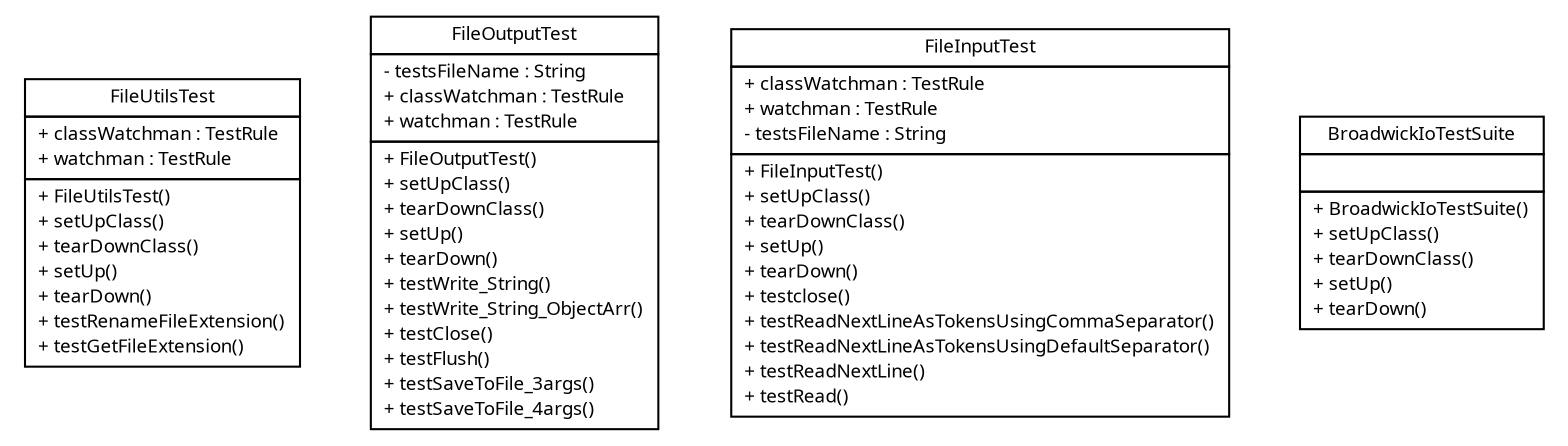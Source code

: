 #!/usr/local/bin/dot
#
# Class diagram 
# Generated by UMLGraph version R5_6 (http://www.umlgraph.org/)
#

digraph G {
	edge [fontname="Trebuchet MS",fontsize=10,labelfontname="Trebuchet MS",labelfontsize=10];
	node [fontname="Trebuchet MS",fontsize=10,shape=plaintext];
	nodesep=0.25;
	ranksep=0.5;
	// broadwick.io.FileUtilsTest
	c165 [label=<<table title="broadwick.io.FileUtilsTest" border="0" cellborder="1" cellspacing="0" cellpadding="2" port="p" href="./FileUtilsTest.html">
		<tr><td><table border="0" cellspacing="0" cellpadding="1">
<tr><td align="center" balign="center"><font face="Trebuchet MS"> FileUtilsTest </font></td></tr>
		</table></td></tr>
		<tr><td><table border="0" cellspacing="0" cellpadding="1">
<tr><td align="left" balign="left"> + classWatchman : TestRule </td></tr>
<tr><td align="left" balign="left"> + watchman : TestRule </td></tr>
		</table></td></tr>
		<tr><td><table border="0" cellspacing="0" cellpadding="1">
<tr><td align="left" balign="left"> + FileUtilsTest() </td></tr>
<tr><td align="left" balign="left"> + setUpClass() </td></tr>
<tr><td align="left" balign="left"> + tearDownClass() </td></tr>
<tr><td align="left" balign="left"> + setUp() </td></tr>
<tr><td align="left" balign="left"> + tearDown() </td></tr>
<tr><td align="left" balign="left"> + testRenameFileExtension() </td></tr>
<tr><td align="left" balign="left"> + testGetFileExtension() </td></tr>
		</table></td></tr>
		</table>>, URL="./FileUtilsTest.html", fontname="Trebuchet MS", fontcolor="black", fontsize=9.0];
	// broadwick.io.FileOutputTest
	c166 [label=<<table title="broadwick.io.FileOutputTest" border="0" cellborder="1" cellspacing="0" cellpadding="2" port="p" href="./FileOutputTest.html">
		<tr><td><table border="0" cellspacing="0" cellpadding="1">
<tr><td align="center" balign="center"><font face="Trebuchet MS"> FileOutputTest </font></td></tr>
		</table></td></tr>
		<tr><td><table border="0" cellspacing="0" cellpadding="1">
<tr><td align="left" balign="left"> - testsFileName : String </td></tr>
<tr><td align="left" balign="left"> + classWatchman : TestRule </td></tr>
<tr><td align="left" balign="left"> + watchman : TestRule </td></tr>
		</table></td></tr>
		<tr><td><table border="0" cellspacing="0" cellpadding="1">
<tr><td align="left" balign="left"> + FileOutputTest() </td></tr>
<tr><td align="left" balign="left"> + setUpClass() </td></tr>
<tr><td align="left" balign="left"> + tearDownClass() </td></tr>
<tr><td align="left" balign="left"> + setUp() </td></tr>
<tr><td align="left" balign="left"> + tearDown() </td></tr>
<tr><td align="left" balign="left"> + testWrite_String() </td></tr>
<tr><td align="left" balign="left"> + testWrite_String_ObjectArr() </td></tr>
<tr><td align="left" balign="left"> + testClose() </td></tr>
<tr><td align="left" balign="left"> + testFlush() </td></tr>
<tr><td align="left" balign="left"> + testSaveToFile_3args() </td></tr>
<tr><td align="left" balign="left"> + testSaveToFile_4args() </td></tr>
		</table></td></tr>
		</table>>, URL="./FileOutputTest.html", fontname="Trebuchet MS", fontcolor="black", fontsize=9.0];
	// broadwick.io.FileInputTest
	c167 [label=<<table title="broadwick.io.FileInputTest" border="0" cellborder="1" cellspacing="0" cellpadding="2" port="p" href="./FileInputTest.html">
		<tr><td><table border="0" cellspacing="0" cellpadding="1">
<tr><td align="center" balign="center"><font face="Trebuchet MS"> FileInputTest </font></td></tr>
		</table></td></tr>
		<tr><td><table border="0" cellspacing="0" cellpadding="1">
<tr><td align="left" balign="left"> + classWatchman : TestRule </td></tr>
<tr><td align="left" balign="left"> + watchman : TestRule </td></tr>
<tr><td align="left" balign="left"> - testsFileName : String </td></tr>
		</table></td></tr>
		<tr><td><table border="0" cellspacing="0" cellpadding="1">
<tr><td align="left" balign="left"> + FileInputTest() </td></tr>
<tr><td align="left" balign="left"> + setUpClass() </td></tr>
<tr><td align="left" balign="left"> + tearDownClass() </td></tr>
<tr><td align="left" balign="left"> + setUp() </td></tr>
<tr><td align="left" balign="left"> + tearDown() </td></tr>
<tr><td align="left" balign="left"> + testclose() </td></tr>
<tr><td align="left" balign="left"> + testReadNextLineAsTokensUsingCommaSeparator() </td></tr>
<tr><td align="left" balign="left"> + testReadNextLineAsTokensUsingDefaultSeparator() </td></tr>
<tr><td align="left" balign="left"> + testReadNextLine() </td></tr>
<tr><td align="left" balign="left"> + testRead() </td></tr>
		</table></td></tr>
		</table>>, URL="./FileInputTest.html", fontname="Trebuchet MS", fontcolor="black", fontsize=9.0];
	// broadwick.io.BroadwickIoTestSuite
	c168 [label=<<table title="broadwick.io.BroadwickIoTestSuite" border="0" cellborder="1" cellspacing="0" cellpadding="2" port="p" href="./BroadwickIoTestSuite.html">
		<tr><td><table border="0" cellspacing="0" cellpadding="1">
<tr><td align="center" balign="center"><font face="Trebuchet MS"> BroadwickIoTestSuite </font></td></tr>
		</table></td></tr>
		<tr><td><table border="0" cellspacing="0" cellpadding="1">
<tr><td align="left" balign="left">  </td></tr>
		</table></td></tr>
		<tr><td><table border="0" cellspacing="0" cellpadding="1">
<tr><td align="left" balign="left"> + BroadwickIoTestSuite() </td></tr>
<tr><td align="left" balign="left"> + setUpClass() </td></tr>
<tr><td align="left" balign="left"> + tearDownClass() </td></tr>
<tr><td align="left" balign="left"> + setUp() </td></tr>
<tr><td align="left" balign="left"> + tearDown() </td></tr>
		</table></td></tr>
		</table>>, URL="./BroadwickIoTestSuite.html", fontname="Trebuchet MS", fontcolor="black", fontsize=9.0];
}


